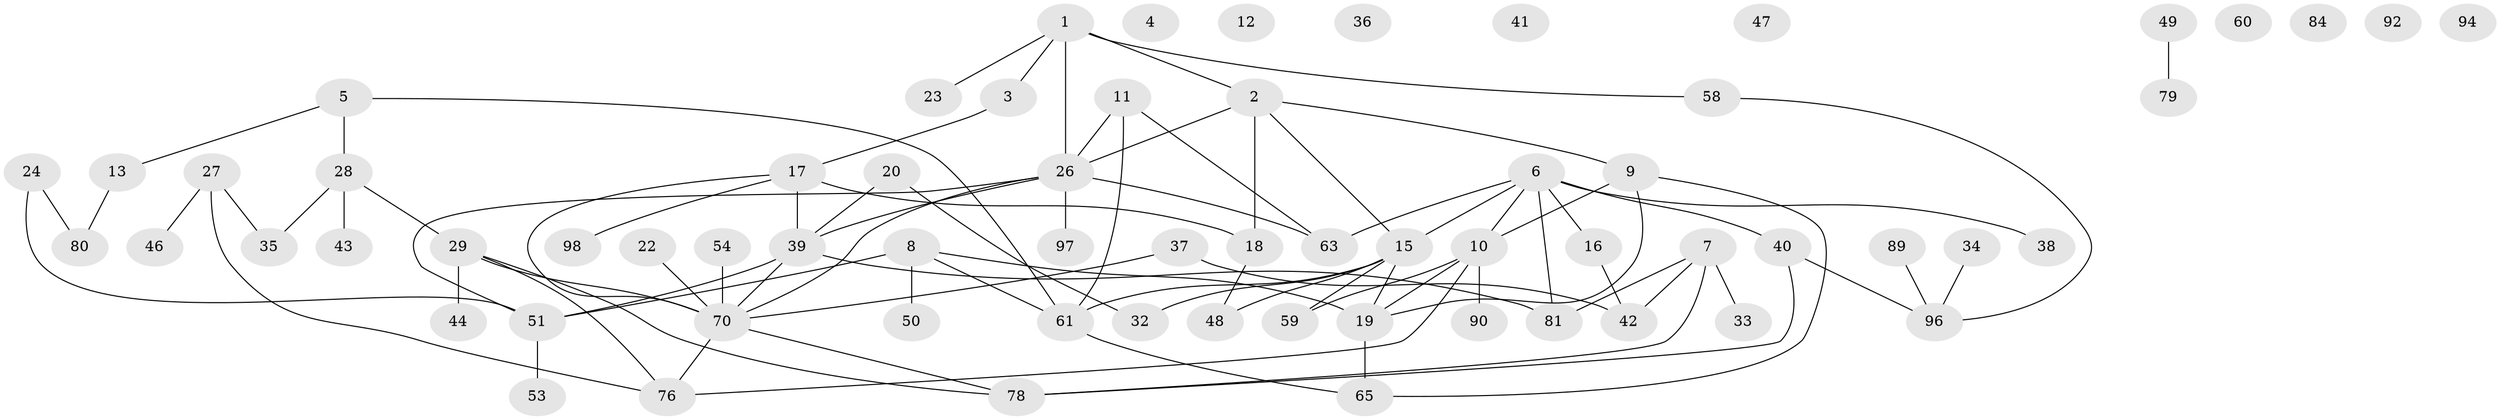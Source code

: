 // original degree distribution, {4: 0.14, 2: 0.26, 0: 0.09, 3: 0.19, 6: 0.05, 5: 0.05, 1: 0.22}
// Generated by graph-tools (version 1.1) at 2025/41/03/06/25 10:41:23]
// undirected, 67 vertices, 87 edges
graph export_dot {
graph [start="1"]
  node [color=gray90,style=filled];
  1 [super="+31"];
  2 [super="+14"];
  3;
  4;
  5 [super="+21"];
  6 [super="+93"];
  7 [super="+57"];
  8 [super="+82"];
  9 [super="+73"];
  10 [super="+67"];
  11 [super="+25"];
  12;
  13;
  15 [super="+69"];
  16;
  17 [super="+45"];
  18 [super="+56"];
  19 [super="+64"];
  20 [super="+68"];
  22;
  23;
  24 [super="+95"];
  26 [super="+62"];
  27;
  28 [super="+30"];
  29 [super="+77"];
  32;
  33 [super="+55"];
  34 [super="+71"];
  35 [super="+75"];
  36;
  37;
  38;
  39 [super="+83"];
  40 [super="+74"];
  41;
  42 [super="+52"];
  43;
  44 [super="+86"];
  46 [super="+85"];
  47;
  48;
  49;
  50;
  51 [super="+87"];
  53;
  54;
  58;
  59 [super="+88"];
  60;
  61 [super="+66"];
  63 [super="+72"];
  65 [super="+99"];
  70 [super="+91"];
  76;
  78;
  79;
  80;
  81;
  84;
  89;
  90;
  92;
  94;
  96 [super="+100"];
  97;
  98;
  1 -- 3;
  1 -- 23;
  1 -- 26;
  1 -- 58;
  1 -- 2;
  2 -- 18;
  2 -- 15;
  2 -- 9;
  2 -- 26;
  3 -- 17;
  5 -- 28;
  5 -- 61;
  5 -- 13;
  6 -- 15;
  6 -- 16;
  6 -- 40;
  6 -- 10;
  6 -- 38;
  6 -- 81;
  6 -- 63;
  7 -- 78;
  7 -- 33;
  7 -- 81;
  7 -- 42 [weight=2];
  8 -- 50;
  8 -- 19;
  8 -- 61;
  8 -- 51;
  9 -- 10;
  9 -- 19;
  9 -- 65;
  10 -- 59;
  10 -- 76;
  10 -- 90;
  10 -- 19;
  11 -- 26;
  11 -- 61;
  11 -- 63;
  13 -- 80;
  15 -- 19;
  15 -- 32;
  15 -- 48;
  15 -- 59;
  15 -- 61;
  16 -- 42;
  17 -- 98;
  17 -- 18;
  17 -- 70;
  17 -- 39;
  18 -- 48;
  19 -- 65;
  20 -- 32;
  20 -- 39;
  22 -- 70;
  24 -- 51;
  24 -- 80;
  26 -- 97;
  26 -- 70;
  26 -- 39;
  26 -- 63;
  26 -- 51;
  27 -- 46;
  27 -- 76;
  27 -- 35;
  28 -- 43;
  28 -- 29;
  28 -- 35;
  29 -- 76;
  29 -- 78;
  29 -- 70;
  29 -- 44;
  34 -- 96;
  37 -- 42;
  37 -- 70;
  39 -- 51;
  39 -- 81;
  39 -- 70;
  40 -- 96;
  40 -- 78;
  49 -- 79;
  51 -- 53;
  54 -- 70;
  58 -- 96;
  61 -- 65;
  70 -- 76;
  70 -- 78;
  89 -- 96;
}
